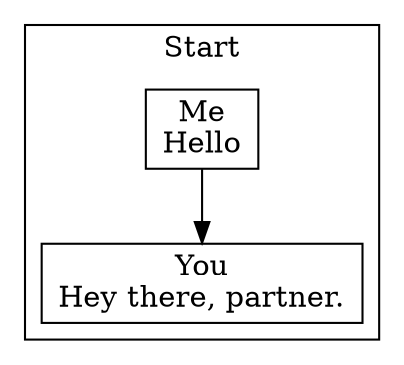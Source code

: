 digraph G {
subgraph cluster_0{
label = "Start";
139733285780352 [label="Me\nHello", shape=box];
139733285780016 [label="You\nHey there, partner.", shape=box];
}
139733285780352 -> 139733285780016;
}
